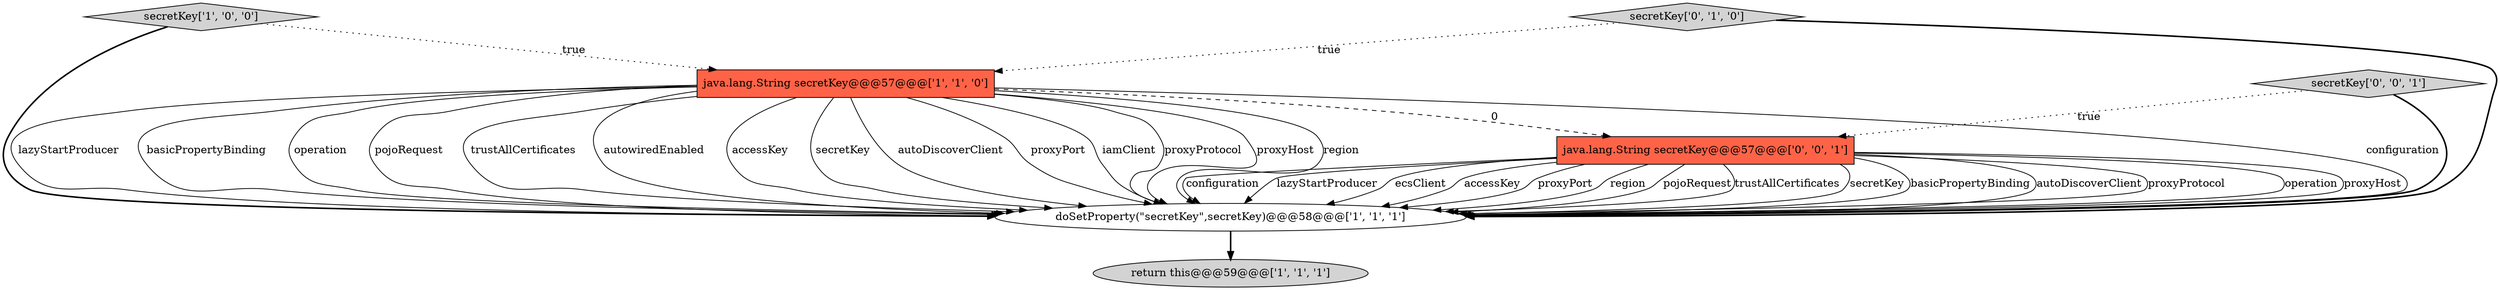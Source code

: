 digraph {
1 [style = filled, label = "doSetProperty(\"secretKey\",secretKey)@@@58@@@['1', '1', '1']", fillcolor = white, shape = ellipse image = "AAA0AAABBB1BBB"];
0 [style = filled, label = "java.lang.String secretKey@@@57@@@['1', '1', '0']", fillcolor = tomato, shape = box image = "AAA0AAABBB1BBB"];
2 [style = filled, label = "secretKey['1', '0', '0']", fillcolor = lightgray, shape = diamond image = "AAA0AAABBB1BBB"];
6 [style = filled, label = "secretKey['0', '0', '1']", fillcolor = lightgray, shape = diamond image = "AAA0AAABBB3BBB"];
5 [style = filled, label = "java.lang.String secretKey@@@57@@@['0', '0', '1']", fillcolor = tomato, shape = box image = "AAA0AAABBB3BBB"];
3 [style = filled, label = "return this@@@59@@@['1', '1', '1']", fillcolor = lightgray, shape = ellipse image = "AAA0AAABBB1BBB"];
4 [style = filled, label = "secretKey['0', '1', '0']", fillcolor = lightgray, shape = diamond image = "AAA0AAABBB2BBB"];
0->1 [style = solid, label="proxyProtocol"];
5->1 [style = solid, label="operation"];
2->0 [style = dotted, label="true"];
5->1 [style = solid, label="proxyHost"];
0->5 [style = dashed, label="0"];
2->1 [style = bold, label=""];
0->1 [style = solid, label="proxyHost"];
5->1 [style = solid, label="configuration"];
5->1 [style = solid, label="lazyStartProducer"];
4->0 [style = dotted, label="true"];
0->1 [style = solid, label="region"];
1->3 [style = bold, label=""];
0->1 [style = solid, label="configuration"];
5->1 [style = solid, label="ecsClient"];
5->1 [style = solid, label="accessKey"];
0->1 [style = solid, label="lazyStartProducer"];
5->1 [style = solid, label="proxyPort"];
0->1 [style = solid, label="basicPropertyBinding"];
5->1 [style = solid, label="region"];
5->1 [style = solid, label="pojoRequest"];
0->1 [style = solid, label="operation"];
6->1 [style = bold, label=""];
0->1 [style = solid, label="pojoRequest"];
0->1 [style = solid, label="trustAllCertificates"];
0->1 [style = solid, label="autowiredEnabled"];
0->1 [style = solid, label="accessKey"];
0->1 [style = solid, label="secretKey"];
5->1 [style = solid, label="trustAllCertificates"];
0->1 [style = solid, label="autoDiscoverClient"];
5->1 [style = solid, label="secretKey"];
4->1 [style = bold, label=""];
5->1 [style = solid, label="basicPropertyBinding"];
5->1 [style = solid, label="autoDiscoverClient"];
5->1 [style = solid, label="proxyProtocol"];
6->5 [style = dotted, label="true"];
0->1 [style = solid, label="proxyPort"];
0->1 [style = solid, label="iamClient"];
}
